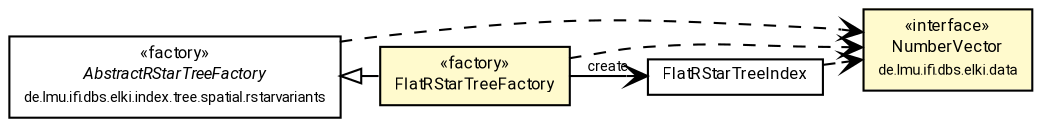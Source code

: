 #!/usr/local/bin/dot
#
# Class diagram 
# Generated by UMLGraph version R5_7_2-60-g0e99a6 (http://www.spinellis.gr/umlgraph/)
#

digraph G {
	graph [fontnames="svg"]
	edge [fontname="Roboto",fontsize=7,labelfontname="Roboto",labelfontsize=7,color="black"];
	node [fontname="Roboto",fontcolor="black",fontsize=8,shape=plaintext,margin=0,width=0,height=0];
	nodesep=0.15;
	ranksep=0.25;
	rankdir=LR;
	// de.lmu.ifi.dbs.elki.data.NumberVector
	c4457492 [label=<<table title="de.lmu.ifi.dbs.elki.data.NumberVector" border="0" cellborder="1" cellspacing="0" cellpadding="2" bgcolor="LemonChiffon" href="../../../../../data/NumberVector.html" target="_parent">
		<tr><td><table border="0" cellspacing="0" cellpadding="1">
		<tr><td align="center" balign="center"> &#171;interface&#187; </td></tr>
		<tr><td align="center" balign="center"> <font face="Roboto">NumberVector</font> </td></tr>
		<tr><td align="center" balign="center"> <font face="Roboto" point-size="7.0">de.lmu.ifi.dbs.elki.data</font> </td></tr>
		</table></td></tr>
		</table>>, URL="../../../../../data/NumberVector.html"];
	// de.lmu.ifi.dbs.elki.index.tree.spatial.rstarvariants.AbstractRStarTreeFactory<O extends de.lmu.ifi.dbs.elki.data.NumberVector, N extends de.lmu.ifi.dbs.elki.index.tree.spatial.rstarvariants.AbstractRStarTreeNode<N, E>, E extends de.lmu.ifi.dbs.elki.index.tree.spatial.SpatialEntry, S extends de.lmu.ifi.dbs.elki.index.tree.spatial.rstarvariants.RTreeSettings>
	c4458848 [label=<<table title="de.lmu.ifi.dbs.elki.index.tree.spatial.rstarvariants.AbstractRStarTreeFactory" border="0" cellborder="1" cellspacing="0" cellpadding="2" href="../AbstractRStarTreeFactory.html" target="_parent">
		<tr><td><table border="0" cellspacing="0" cellpadding="1">
		<tr><td align="center" balign="center"> &#171;factory&#187; </td></tr>
		<tr><td align="center" balign="center"> <font face="Roboto"><i>AbstractRStarTreeFactory</i></font> </td></tr>
		<tr><td align="center" balign="center"> <font face="Roboto" point-size="7.0">de.lmu.ifi.dbs.elki.index.tree.spatial.rstarvariants</font> </td></tr>
		</table></td></tr>
		</table>>, URL="../AbstractRStarTreeFactory.html"];
	// de.lmu.ifi.dbs.elki.index.tree.spatial.rstarvariants.flat.FlatRStarTreeFactory<O extends de.lmu.ifi.dbs.elki.data.NumberVector>
	c4458869 [label=<<table title="de.lmu.ifi.dbs.elki.index.tree.spatial.rstarvariants.flat.FlatRStarTreeFactory" border="0" cellborder="1" cellspacing="0" cellpadding="2" bgcolor="lemonChiffon" href="FlatRStarTreeFactory.html" target="_parent">
		<tr><td><table border="0" cellspacing="0" cellpadding="1">
		<tr><td align="center" balign="center"> &#171;factory&#187; </td></tr>
		<tr><td align="center" balign="center"> <font face="Roboto">FlatRStarTreeFactory</font> </td></tr>
		</table></td></tr>
		</table>>, URL="FlatRStarTreeFactory.html"];
	// de.lmu.ifi.dbs.elki.index.tree.spatial.rstarvariants.flat.FlatRStarTreeIndex<O extends de.lmu.ifi.dbs.elki.data.NumberVector>
	c4458871 [label=<<table title="de.lmu.ifi.dbs.elki.index.tree.spatial.rstarvariants.flat.FlatRStarTreeIndex" border="0" cellborder="1" cellspacing="0" cellpadding="2" href="FlatRStarTreeIndex.html" target="_parent">
		<tr><td><table border="0" cellspacing="0" cellpadding="1">
		<tr><td align="center" balign="center"> <font face="Roboto">FlatRStarTreeIndex</font> </td></tr>
		</table></td></tr>
		</table>>, URL="FlatRStarTreeIndex.html"];
	// de.lmu.ifi.dbs.elki.index.tree.spatial.rstarvariants.flat.FlatRStarTreeFactory<O extends de.lmu.ifi.dbs.elki.data.NumberVector> extends de.lmu.ifi.dbs.elki.index.tree.spatial.rstarvariants.AbstractRStarTreeFactory<O extends de.lmu.ifi.dbs.elki.data.NumberVector, N extends de.lmu.ifi.dbs.elki.index.tree.spatial.rstarvariants.AbstractRStarTreeNode<N, E>, E extends de.lmu.ifi.dbs.elki.index.tree.spatial.SpatialEntry, S extends de.lmu.ifi.dbs.elki.index.tree.spatial.rstarvariants.RTreeSettings>
	c4458848 -> c4458869 [arrowtail=empty,dir=back,weight=10];
	// de.lmu.ifi.dbs.elki.index.tree.spatial.rstarvariants.flat.FlatRStarTreeFactory<O extends de.lmu.ifi.dbs.elki.data.NumberVector> navassoc de.lmu.ifi.dbs.elki.index.tree.spatial.rstarvariants.flat.FlatRStarTreeIndex<O extends de.lmu.ifi.dbs.elki.data.NumberVector>
	c4458869 -> c4458871 [arrowhead=open,weight=1,label="create"];
	// de.lmu.ifi.dbs.elki.index.tree.spatial.rstarvariants.AbstractRStarTreeFactory<O extends de.lmu.ifi.dbs.elki.data.NumberVector, N extends de.lmu.ifi.dbs.elki.index.tree.spatial.rstarvariants.AbstractRStarTreeNode<N, E>, E extends de.lmu.ifi.dbs.elki.index.tree.spatial.SpatialEntry, S extends de.lmu.ifi.dbs.elki.index.tree.spatial.rstarvariants.RTreeSettings> depend de.lmu.ifi.dbs.elki.data.NumberVector
	c4458848 -> c4457492 [arrowhead=open,style=dashed,weight=0];
	// de.lmu.ifi.dbs.elki.index.tree.spatial.rstarvariants.flat.FlatRStarTreeFactory<O extends de.lmu.ifi.dbs.elki.data.NumberVector> depend de.lmu.ifi.dbs.elki.data.NumberVector
	c4458869 -> c4457492 [arrowhead=open,style=dashed,weight=0];
	// de.lmu.ifi.dbs.elki.index.tree.spatial.rstarvariants.flat.FlatRStarTreeIndex<O extends de.lmu.ifi.dbs.elki.data.NumberVector> depend de.lmu.ifi.dbs.elki.data.NumberVector
	c4458871 -> c4457492 [arrowhead=open,style=dashed,weight=0];
}

